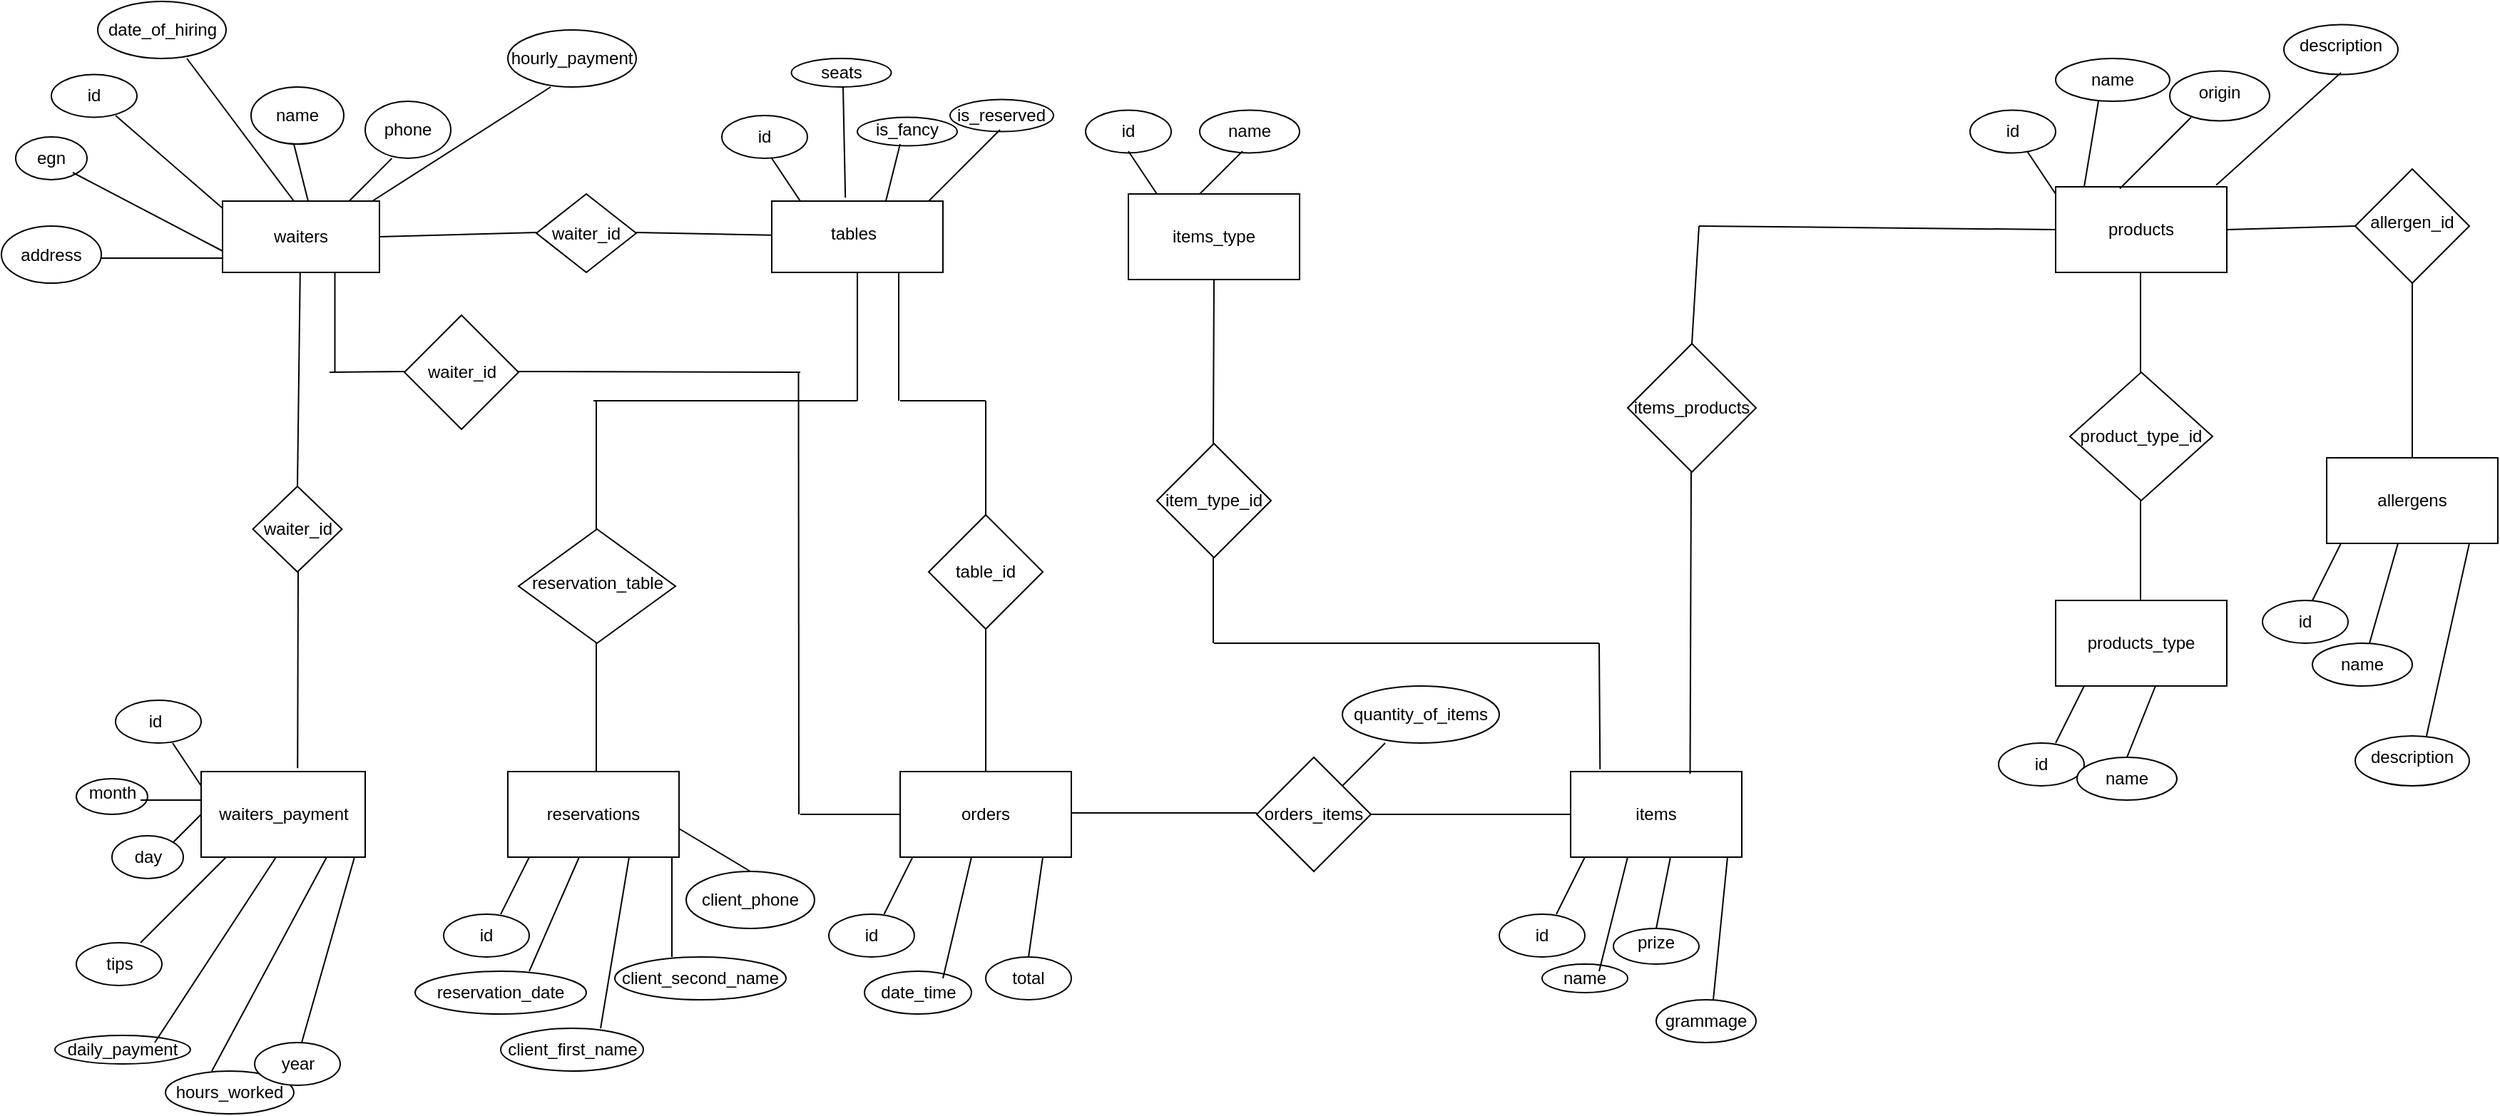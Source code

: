 <mxfile version="21.1.5" type="github">
  <diagram id="R2lEEEUBdFMjLlhIrx00" name="Page-1">
    <mxGraphModel dx="1513" dy="2747" grid="1" gridSize="10" guides="1" tooltips="1" connect="1" arrows="1" fold="1" page="1" pageScale="1" pageWidth="850" pageHeight="1100" math="0" shadow="0" extFonts="Permanent Marker^https://fonts.googleapis.com/css?family=Permanent+Marker">
      <root>
        <mxCell id="0" />
        <mxCell id="1" parent="0" />
        <mxCell id="k7o5_xV8l02Oy5Of5oVu-1" value="" style="rounded=0;whiteSpace=wrap;html=1;" vertex="1" parent="1">
          <mxGeometry x="75" y="-970" width="110" height="50" as="geometry" />
        </mxCell>
        <mxCell id="k7o5_xV8l02Oy5Of5oVu-2" value="waiters" style="text;html=1;strokeColor=none;fillColor=none;align=center;verticalAlign=middle;whiteSpace=wrap;rounded=0;" vertex="1" parent="1">
          <mxGeometry x="100" y="-960" width="60" height="30" as="geometry" />
        </mxCell>
        <mxCell id="k7o5_xV8l02Oy5Of5oVu-8" value="" style="endArrow=none;html=1;rounded=0;" edge="1" parent="1">
          <mxGeometry width="50" height="50" relative="1" as="geometry">
            <mxPoint x="75" y="-965" as="sourcePoint" />
            <mxPoint y="-1030" as="targetPoint" />
          </mxGeometry>
        </mxCell>
        <mxCell id="k7o5_xV8l02Oy5Of5oVu-9" value="" style="ellipse;whiteSpace=wrap;html=1;" vertex="1" parent="1">
          <mxGeometry x="-45" y="-1058.75" width="60" height="30" as="geometry" />
        </mxCell>
        <mxCell id="k7o5_xV8l02Oy5Of5oVu-10" value="id" style="text;html=1;strokeColor=none;fillColor=none;align=center;verticalAlign=middle;whiteSpace=wrap;rounded=0;" vertex="1" parent="1">
          <mxGeometry x="-45" y="-1058.75" width="60" height="30" as="geometry" />
        </mxCell>
        <mxCell id="k7o5_xV8l02Oy5Of5oVu-11" value="" style="ellipse;whiteSpace=wrap;html=1;" vertex="1" parent="1">
          <mxGeometry x="95" y="-1050" width="65" height="40" as="geometry" />
        </mxCell>
        <mxCell id="k7o5_xV8l02Oy5Of5oVu-12" value="" style="ellipse;whiteSpace=wrap;html=1;" vertex="1" parent="1">
          <mxGeometry x="275" y="-1090" width="90" height="40" as="geometry" />
        </mxCell>
        <mxCell id="k7o5_xV8l02Oy5Of5oVu-13" value="" style="ellipse;whiteSpace=wrap;html=1;" vertex="1" parent="1">
          <mxGeometry x="-70" y="-1015" width="50" height="30" as="geometry" />
        </mxCell>
        <mxCell id="k7o5_xV8l02Oy5Of5oVu-14" value="" style="ellipse;whiteSpace=wrap;html=1;" vertex="1" parent="1">
          <mxGeometry x="-80" y="-952.5" width="70" height="40" as="geometry" />
        </mxCell>
        <mxCell id="k7o5_xV8l02Oy5Of5oVu-15" value="" style="ellipse;whiteSpace=wrap;html=1;" vertex="1" parent="1">
          <mxGeometry x="-12.5" y="-1110" width="90" height="40" as="geometry" />
        </mxCell>
        <mxCell id="k7o5_xV8l02Oy5Of5oVu-16" value="" style="ellipse;whiteSpace=wrap;html=1;" vertex="1" parent="1">
          <mxGeometry x="175" y="-1040" width="60" height="40" as="geometry" />
        </mxCell>
        <mxCell id="k7o5_xV8l02Oy5Of5oVu-17" value="name" style="text;html=1;strokeColor=none;fillColor=none;align=center;verticalAlign=middle;whiteSpace=wrap;rounded=0;" vertex="1" parent="1">
          <mxGeometry x="101.25" y="-1045" width="52.5" height="30" as="geometry" />
        </mxCell>
        <mxCell id="k7o5_xV8l02Oy5Of5oVu-18" value="egn" style="text;html=1;strokeColor=none;fillColor=none;align=center;verticalAlign=middle;whiteSpace=wrap;rounded=0;" vertex="1" parent="1">
          <mxGeometry x="-75" y="-1012.5" width="60" height="25" as="geometry" />
        </mxCell>
        <mxCell id="k7o5_xV8l02Oy5Of5oVu-19" value="phone" style="text;html=1;strokeColor=none;fillColor=none;align=center;verticalAlign=middle;whiteSpace=wrap;rounded=0;" vertex="1" parent="1">
          <mxGeometry x="180" y="-1035" width="50" height="30" as="geometry" />
        </mxCell>
        <mxCell id="k7o5_xV8l02Oy5Of5oVu-20" value="address" style="text;html=1;strokeColor=none;fillColor=none;align=center;verticalAlign=middle;whiteSpace=wrap;rounded=0;" vertex="1" parent="1">
          <mxGeometry x="-75" y="-947.5" width="60" height="30" as="geometry" />
        </mxCell>
        <mxCell id="k7o5_xV8l02Oy5Of5oVu-21" value="date_of_hiring" style="text;html=1;strokeColor=none;fillColor=none;align=center;verticalAlign=middle;whiteSpace=wrap;rounded=0;" vertex="1" parent="1">
          <mxGeometry x="2.5" y="-1105" width="60" height="30" as="geometry" />
        </mxCell>
        <mxCell id="k7o5_xV8l02Oy5Of5oVu-22" value="hourly_payment" style="text;html=1;strokeColor=none;fillColor=none;align=center;verticalAlign=middle;whiteSpace=wrap;rounded=0;" vertex="1" parent="1">
          <mxGeometry x="290" y="-1085" width="60" height="30" as="geometry" />
        </mxCell>
        <mxCell id="k7o5_xV8l02Oy5Of5oVu-23" value="" style="endArrow=none;html=1;rounded=0;" edge="1" parent="1">
          <mxGeometry width="50" height="50" relative="1" as="geometry">
            <mxPoint x="135" y="-970" as="sourcePoint" />
            <mxPoint x="125" y="-1010" as="targetPoint" />
          </mxGeometry>
        </mxCell>
        <mxCell id="k7o5_xV8l02Oy5Of5oVu-25" value="" style="endArrow=none;html=1;rounded=0;" edge="1" parent="1">
          <mxGeometry width="50" height="50" relative="1" as="geometry">
            <mxPoint x="163.75" y="-970" as="sourcePoint" />
            <mxPoint x="193.75" y="-1000" as="targetPoint" />
          </mxGeometry>
        </mxCell>
        <mxCell id="k7o5_xV8l02Oy5Of5oVu-26" value="" style="endArrow=none;html=1;rounded=0;" edge="1" parent="1">
          <mxGeometry width="50" height="50" relative="1" as="geometry">
            <mxPoint x="75" y="-935" as="sourcePoint" />
            <mxPoint x="-30" y="-990" as="targetPoint" />
          </mxGeometry>
        </mxCell>
        <mxCell id="k7o5_xV8l02Oy5Of5oVu-28" value="" style="endArrow=none;html=1;rounded=0;" edge="1" parent="1">
          <mxGeometry width="50" height="50" relative="1" as="geometry">
            <mxPoint x="20" y="-930" as="sourcePoint" />
            <mxPoint x="75" y="-930" as="targetPoint" />
            <Array as="points">
              <mxPoint x="-10" y="-930" />
              <mxPoint x="20" y="-930" />
            </Array>
          </mxGeometry>
        </mxCell>
        <mxCell id="k7o5_xV8l02Oy5Of5oVu-29" value="" style="endArrow=none;html=1;rounded=0;" edge="1" parent="1">
          <mxGeometry width="50" height="50" relative="1" as="geometry">
            <mxPoint x="50" y="-1070" as="sourcePoint" />
            <mxPoint x="125" y="-970" as="targetPoint" />
            <Array as="points" />
          </mxGeometry>
        </mxCell>
        <mxCell id="k7o5_xV8l02Oy5Of5oVu-30" value="" style="endArrow=none;html=1;rounded=0;" edge="1" parent="1">
          <mxGeometry width="50" height="50" relative="1" as="geometry">
            <mxPoint x="180" y="-970" as="sourcePoint" />
            <mxPoint x="305" y="-1050" as="targetPoint" />
          </mxGeometry>
        </mxCell>
        <mxCell id="k7o5_xV8l02Oy5Of5oVu-32" value="" style="rounded=0;whiteSpace=wrap;html=1;" vertex="1" parent="1">
          <mxGeometry x="60" y="-570" width="115" height="60" as="geometry" />
        </mxCell>
        <mxCell id="k7o5_xV8l02Oy5Of5oVu-33" value="waiters_payment" style="text;html=1;strokeColor=none;fillColor=none;align=center;verticalAlign=middle;whiteSpace=wrap;rounded=0;" vertex="1" parent="1">
          <mxGeometry x="88" y="-555" width="60" height="30" as="geometry" />
        </mxCell>
        <mxCell id="k7o5_xV8l02Oy5Of5oVu-34" value="" style="rhombus;whiteSpace=wrap;html=1;" vertex="1" parent="1">
          <mxGeometry x="96.25" y="-770" width="62.5" height="60" as="geometry" />
        </mxCell>
        <mxCell id="k7o5_xV8l02Oy5Of5oVu-35" value="waiter_id" style="text;html=1;strokeColor=none;fillColor=none;align=center;verticalAlign=middle;whiteSpace=wrap;rounded=0;" vertex="1" parent="1">
          <mxGeometry x="97.5" y="-755" width="60" height="30" as="geometry" />
        </mxCell>
        <mxCell id="k7o5_xV8l02Oy5Of5oVu-37" value="" style="endArrow=none;html=1;rounded=0;exitX=0.5;exitY=0;exitDx=0;exitDy=0;" edge="1" parent="1" source="k7o5_xV8l02Oy5Of5oVu-34">
          <mxGeometry width="50" height="50" relative="1" as="geometry">
            <mxPoint x="129.41" y="-860" as="sourcePoint" />
            <mxPoint x="129.41" y="-920" as="targetPoint" />
          </mxGeometry>
        </mxCell>
        <mxCell id="k7o5_xV8l02Oy5Of5oVu-38" value="" style="endArrow=none;html=1;rounded=0;exitX=0.588;exitY=-0.04;exitDx=0;exitDy=0;exitPerimeter=0;" edge="1" parent="1" source="k7o5_xV8l02Oy5Of5oVu-32">
          <mxGeometry width="50" height="50" relative="1" as="geometry">
            <mxPoint x="130" y="-740" as="sourcePoint" />
            <mxPoint x="128" y="-710" as="targetPoint" />
          </mxGeometry>
        </mxCell>
        <mxCell id="k7o5_xV8l02Oy5Of5oVu-41" value="" style="ellipse;whiteSpace=wrap;html=1;" vertex="1" parent="1">
          <mxGeometry x="35" y="-360" width="90" height="30" as="geometry" />
        </mxCell>
        <mxCell id="k7o5_xV8l02Oy5Of5oVu-42" value="" style="ellipse;whiteSpace=wrap;html=1;" vertex="1" parent="1">
          <mxGeometry x="-42.5" y="-385" width="95" height="20" as="geometry" />
        </mxCell>
        <mxCell id="k7o5_xV8l02Oy5Of5oVu-43" value="" style="ellipse;whiteSpace=wrap;html=1;" vertex="1" parent="1">
          <mxGeometry x="-2.5" y="-525" width="50" height="30" as="geometry" />
        </mxCell>
        <mxCell id="k7o5_xV8l02Oy5Of5oVu-44" value="" style="ellipse;whiteSpace=wrap;html=1;" vertex="1" parent="1">
          <mxGeometry x="97.5" y="-380" width="60" height="30" as="geometry" />
        </mxCell>
        <mxCell id="k7o5_xV8l02Oy5Of5oVu-45" value="" style="ellipse;whiteSpace=wrap;html=1;" vertex="1" parent="1">
          <mxGeometry x="-27.5" y="-565" width="50" height="25" as="geometry" />
        </mxCell>
        <mxCell id="k7o5_xV8l02Oy5Of5oVu-46" value="" style="ellipse;whiteSpace=wrap;html=1;" vertex="1" parent="1">
          <mxGeometry x="-27.5" y="-450" width="60" height="30" as="geometry" />
        </mxCell>
        <mxCell id="k7o5_xV8l02Oy5Of5oVu-49" value="" style="ellipse;whiteSpace=wrap;html=1;" vertex="1" parent="1">
          <mxGeometry y="-620" width="60" height="30" as="geometry" />
        </mxCell>
        <mxCell id="k7o5_xV8l02Oy5Of5oVu-50" value="id" style="text;html=1;strokeColor=none;fillColor=none;align=center;verticalAlign=middle;whiteSpace=wrap;rounded=0;" vertex="1" parent="1">
          <mxGeometry x="-2.5" y="-620" width="60" height="30" as="geometry" />
        </mxCell>
        <mxCell id="k7o5_xV8l02Oy5Of5oVu-51" value="" style="endArrow=none;html=1;rounded=0;" edge="1" parent="1">
          <mxGeometry width="50" height="50" relative="1" as="geometry">
            <mxPoint x="60" y="-560" as="sourcePoint" />
            <mxPoint x="40" y="-590" as="targetPoint" />
          </mxGeometry>
        </mxCell>
        <mxCell id="k7o5_xV8l02Oy5Of5oVu-53" value="month&lt;br&gt;" style="text;html=1;strokeColor=none;fillColor=none;align=center;verticalAlign=middle;whiteSpace=wrap;rounded=0;" vertex="1" parent="1">
          <mxGeometry x="-32.5" y="-570" width="60" height="30" as="geometry" />
        </mxCell>
        <mxCell id="k7o5_xV8l02Oy5Of5oVu-54" value="year" style="text;html=1;strokeColor=none;fillColor=none;align=center;verticalAlign=middle;whiteSpace=wrap;rounded=0;" vertex="1" parent="1">
          <mxGeometry x="97.5" y="-380" width="60" height="30" as="geometry" />
        </mxCell>
        <mxCell id="k7o5_xV8l02Oy5Of5oVu-55" value="day&lt;br&gt;" style="text;html=1;strokeColor=none;fillColor=none;align=center;verticalAlign=middle;whiteSpace=wrap;rounded=0;" vertex="1" parent="1">
          <mxGeometry x="-7.5" y="-525" width="60" height="30" as="geometry" />
        </mxCell>
        <mxCell id="k7o5_xV8l02Oy5Of5oVu-56" value="tips" style="text;html=1;strokeColor=none;fillColor=none;align=center;verticalAlign=middle;whiteSpace=wrap;rounded=0;" vertex="1" parent="1">
          <mxGeometry x="-27.5" y="-450" width="60" height="30" as="geometry" />
        </mxCell>
        <mxCell id="k7o5_xV8l02Oy5Of5oVu-57" value="hours_worked" style="text;html=1;strokeColor=none;fillColor=none;align=center;verticalAlign=middle;whiteSpace=wrap;rounded=0;" vertex="1" parent="1">
          <mxGeometry x="50" y="-360" width="60" height="30" as="geometry" />
        </mxCell>
        <mxCell id="k7o5_xV8l02Oy5Of5oVu-58" value="daily_payment" style="text;html=1;strokeColor=none;fillColor=none;align=center;verticalAlign=middle;whiteSpace=wrap;rounded=0;" vertex="1" parent="1">
          <mxGeometry x="-25" y="-390" width="60" height="30" as="geometry" />
        </mxCell>
        <mxCell id="k7o5_xV8l02Oy5Of5oVu-59" value="" style="endArrow=none;html=1;rounded=0;" edge="1" parent="1">
          <mxGeometry width="50" height="50" relative="1" as="geometry">
            <mxPoint x="40" y="-520" as="sourcePoint" />
            <mxPoint x="60" y="-540" as="targetPoint" />
          </mxGeometry>
        </mxCell>
        <mxCell id="k7o5_xV8l02Oy5Of5oVu-60" value="" style="endArrow=none;html=1;rounded=0;" edge="1" parent="1">
          <mxGeometry width="50" height="50" relative="1" as="geometry">
            <mxPoint x="17.5" y="-450" as="sourcePoint" />
            <mxPoint x="77.5" y="-510" as="targetPoint" />
          </mxGeometry>
        </mxCell>
        <mxCell id="k7o5_xV8l02Oy5Of5oVu-61" value="" style="endArrow=none;html=1;rounded=0;" edge="1" parent="1">
          <mxGeometry width="50" height="50" relative="1" as="geometry">
            <mxPoint x="27.5" y="-380" as="sourcePoint" />
            <mxPoint x="112.5" y="-510" as="targetPoint" />
          </mxGeometry>
        </mxCell>
        <mxCell id="k7o5_xV8l02Oy5Of5oVu-62" value="" style="endArrow=none;html=1;rounded=0;" edge="1" parent="1">
          <mxGeometry width="50" height="50" relative="1" as="geometry">
            <mxPoint x="130.5" y="-380" as="sourcePoint" />
            <mxPoint x="167.5" y="-510" as="targetPoint" />
          </mxGeometry>
        </mxCell>
        <mxCell id="k7o5_xV8l02Oy5Of5oVu-63" value="" style="endArrow=none;html=1;rounded=0;" edge="1" parent="1">
          <mxGeometry width="50" height="50" relative="1" as="geometry">
            <mxPoint x="67.5" y="-360" as="sourcePoint" />
            <mxPoint x="148" y="-510" as="targetPoint" />
          </mxGeometry>
        </mxCell>
        <mxCell id="k7o5_xV8l02Oy5Of5oVu-64" value="" style="endArrow=none;html=1;rounded=0;" edge="1" parent="1">
          <mxGeometry width="50" height="50" relative="1" as="geometry">
            <mxPoint x="17.5" y="-550" as="sourcePoint" />
            <mxPoint x="60" y="-550" as="targetPoint" />
          </mxGeometry>
        </mxCell>
        <mxCell id="k7o5_xV8l02Oy5Of5oVu-66" value="" style="rounded=0;whiteSpace=wrap;html=1;" vertex="1" parent="1">
          <mxGeometry x="460" y="-970" width="120" height="50" as="geometry" />
        </mxCell>
        <mxCell id="k7o5_xV8l02Oy5Of5oVu-67" value="tables" style="text;html=1;strokeColor=none;fillColor=none;align=center;verticalAlign=middle;whiteSpace=wrap;rounded=0;" vertex="1" parent="1">
          <mxGeometry x="485" y="-960" width="65" height="25" as="geometry" />
        </mxCell>
        <mxCell id="k7o5_xV8l02Oy5Of5oVu-68" value="" style="ellipse;whiteSpace=wrap;html=1;" vertex="1" parent="1">
          <mxGeometry x="425" y="-1030" width="60" height="30" as="geometry" />
        </mxCell>
        <mxCell id="k7o5_xV8l02Oy5Of5oVu-69" value="id" style="text;html=1;strokeColor=none;fillColor=none;align=center;verticalAlign=middle;whiteSpace=wrap;rounded=0;" vertex="1" parent="1">
          <mxGeometry x="425" y="-1030" width="60" height="30" as="geometry" />
        </mxCell>
        <mxCell id="k7o5_xV8l02Oy5Of5oVu-70" value="" style="endArrow=none;html=1;rounded=0;" edge="1" parent="1">
          <mxGeometry width="50" height="50" relative="1" as="geometry">
            <mxPoint x="480" y="-970" as="sourcePoint" />
            <mxPoint x="460" y="-1000" as="targetPoint" />
          </mxGeometry>
        </mxCell>
        <mxCell id="k7o5_xV8l02Oy5Of5oVu-71" value="" style="ellipse;whiteSpace=wrap;html=1;" vertex="1" parent="1">
          <mxGeometry x="473.75" y="-1070" width="70" height="20" as="geometry" />
        </mxCell>
        <mxCell id="k7o5_xV8l02Oy5Of5oVu-72" value="" style="ellipse;whiteSpace=wrap;html=1;" vertex="1" parent="1">
          <mxGeometry x="520" y="-1028.75" width="70" height="20" as="geometry" />
        </mxCell>
        <mxCell id="k7o5_xV8l02Oy5Of5oVu-74" value="" style="ellipse;whiteSpace=wrap;html=1;direction=south;" vertex="1" parent="1">
          <mxGeometry x="585" y="-1041.25" width="72.5" height="22.5" as="geometry" />
        </mxCell>
        <mxCell id="k7o5_xV8l02Oy5Of5oVu-75" value="seats" style="text;html=1;strokeColor=none;fillColor=none;align=center;verticalAlign=middle;whiteSpace=wrap;rounded=0;" vertex="1" parent="1">
          <mxGeometry x="478.75" y="-1075" width="60" height="30" as="geometry" />
        </mxCell>
        <mxCell id="k7o5_xV8l02Oy5Of5oVu-78" value="is_reserved" style="text;html=1;strokeColor=none;fillColor=none;align=center;verticalAlign=middle;whiteSpace=wrap;rounded=0;" vertex="1" parent="1">
          <mxGeometry x="591.25" y="-1045" width="60" height="30" as="geometry" />
        </mxCell>
        <mxCell id="k7o5_xV8l02Oy5Of5oVu-80" value="is_fancy&lt;br&gt;" style="text;html=1;strokeColor=none;fillColor=none;align=center;verticalAlign=middle;whiteSpace=wrap;rounded=0;" vertex="1" parent="1">
          <mxGeometry x="525" y="-1035" width="60" height="30" as="geometry" />
        </mxCell>
        <mxCell id="k7o5_xV8l02Oy5Of5oVu-82" value="" style="endArrow=none;html=1;rounded=0;" edge="1" parent="1">
          <mxGeometry width="50" height="50" relative="1" as="geometry">
            <mxPoint x="540" y="-970" as="sourcePoint" />
            <mxPoint x="550" y="-1010" as="targetPoint" />
            <Array as="points">
              <mxPoint x="540" y="-970" />
            </Array>
          </mxGeometry>
        </mxCell>
        <mxCell id="k7o5_xV8l02Oy5Of5oVu-83" value="" style="endArrow=none;html=1;rounded=0;exitX=0.43;exitY=-0.048;exitDx=0;exitDy=0;exitPerimeter=0;" edge="1" parent="1" source="k7o5_xV8l02Oy5Of5oVu-66">
          <mxGeometry width="50" height="50" relative="1" as="geometry">
            <mxPoint x="530" y="-985" as="sourcePoint" />
            <mxPoint x="510" y="-1050" as="targetPoint" />
          </mxGeometry>
        </mxCell>
        <mxCell id="k7o5_xV8l02Oy5Of5oVu-85" value="" style="endArrow=none;html=1;rounded=0;" edge="1" parent="1">
          <mxGeometry width="50" height="50" relative="1" as="geometry">
            <mxPoint x="570" y="-970" as="sourcePoint" />
            <mxPoint x="600" y="-1000" as="targetPoint" />
            <Array as="points">
              <mxPoint x="600" y="-1000" />
              <mxPoint x="620" y="-1020" />
            </Array>
          </mxGeometry>
        </mxCell>
        <mxCell id="k7o5_xV8l02Oy5Of5oVu-88" value="" style="rhombus;whiteSpace=wrap;html=1;" vertex="1" parent="1">
          <mxGeometry x="295" y="-975" width="70" height="55" as="geometry" />
        </mxCell>
        <mxCell id="k7o5_xV8l02Oy5Of5oVu-89" value="waiter_id&lt;br&gt;" style="text;html=1;strokeColor=none;fillColor=none;align=center;verticalAlign=middle;whiteSpace=wrap;rounded=0;" vertex="1" parent="1">
          <mxGeometry x="300" y="-962.5" width="60" height="30" as="geometry" />
        </mxCell>
        <mxCell id="k7o5_xV8l02Oy5Of5oVu-92" value="" style="endArrow=none;html=1;rounded=0;exitX=1;exitY=0.5;exitDx=0;exitDy=0;" edge="1" parent="1" source="k7o5_xV8l02Oy5Of5oVu-1">
          <mxGeometry width="50" height="50" relative="1" as="geometry">
            <mxPoint x="225" y="-948" as="sourcePoint" />
            <mxPoint x="295" y="-948" as="targetPoint" />
          </mxGeometry>
        </mxCell>
        <mxCell id="k7o5_xV8l02Oy5Of5oVu-93" value="" style="endArrow=none;html=1;rounded=0;" edge="1" parent="1" target="k7o5_xV8l02Oy5Of5oVu-66">
          <mxGeometry width="50" height="50" relative="1" as="geometry">
            <mxPoint x="365" y="-948" as="sourcePoint" />
            <mxPoint x="435" y="-948" as="targetPoint" />
          </mxGeometry>
        </mxCell>
        <mxCell id="k7o5_xV8l02Oy5Of5oVu-94" value="" style="rounded=0;whiteSpace=wrap;html=1;" vertex="1" parent="1">
          <mxGeometry x="275" y="-570" width="120" height="60" as="geometry" />
        </mxCell>
        <mxCell id="k7o5_xV8l02Oy5Of5oVu-95" value="reservations&lt;br&gt;" style="text;html=1;strokeColor=none;fillColor=none;align=center;verticalAlign=middle;whiteSpace=wrap;rounded=0;" vertex="1" parent="1">
          <mxGeometry x="305" y="-555" width="60" height="30" as="geometry" />
        </mxCell>
        <mxCell id="k7o5_xV8l02Oy5Of5oVu-96" value="" style="ellipse;whiteSpace=wrap;html=1;" vertex="1" parent="1">
          <mxGeometry x="230" y="-470" width="60" height="30" as="geometry" />
        </mxCell>
        <mxCell id="k7o5_xV8l02Oy5Of5oVu-97" value="id" style="text;html=1;strokeColor=none;fillColor=none;align=center;verticalAlign=middle;whiteSpace=wrap;rounded=0;" vertex="1" parent="1">
          <mxGeometry x="230" y="-470" width="60" height="30" as="geometry" />
        </mxCell>
        <mxCell id="k7o5_xV8l02Oy5Of5oVu-98" value="" style="endArrow=none;html=1;rounded=0;" edge="1" parent="1">
          <mxGeometry width="50" height="50" relative="1" as="geometry">
            <mxPoint x="270" y="-470" as="sourcePoint" />
            <mxPoint x="290" y="-510" as="targetPoint" />
          </mxGeometry>
        </mxCell>
        <mxCell id="k7o5_xV8l02Oy5Of5oVu-99" value="" style="ellipse;whiteSpace=wrap;html=1;" vertex="1" parent="1">
          <mxGeometry x="400" y="-500" width="90" height="40" as="geometry" />
        </mxCell>
        <mxCell id="k7o5_xV8l02Oy5Of5oVu-100" value="" style="ellipse;whiteSpace=wrap;html=1;" vertex="1" parent="1">
          <mxGeometry x="270" y="-390" width="100" height="30" as="geometry" />
        </mxCell>
        <mxCell id="k7o5_xV8l02Oy5Of5oVu-101" value="" style="ellipse;whiteSpace=wrap;html=1;" vertex="1" parent="1">
          <mxGeometry x="350" y="-440" width="120" height="30" as="geometry" />
        </mxCell>
        <mxCell id="k7o5_xV8l02Oy5Of5oVu-102" value="" style="ellipse;whiteSpace=wrap;html=1;" vertex="1" parent="1">
          <mxGeometry x="210" y="-430" width="120" height="30" as="geometry" />
        </mxCell>
        <mxCell id="k7o5_xV8l02Oy5Of5oVu-104" value="client_phone" style="text;html=1;strokeColor=none;fillColor=none;align=center;verticalAlign=middle;whiteSpace=wrap;rounded=0;" vertex="1" parent="1">
          <mxGeometry x="415" y="-495" width="60" height="30" as="geometry" />
        </mxCell>
        <mxCell id="k7o5_xV8l02Oy5Of5oVu-105" value="client_second_name" style="text;html=1;strokeColor=none;fillColor=none;align=center;verticalAlign=middle;whiteSpace=wrap;rounded=0;" vertex="1" parent="1">
          <mxGeometry x="380" y="-440" width="60" height="30" as="geometry" />
        </mxCell>
        <mxCell id="k7o5_xV8l02Oy5Of5oVu-106" value="client_first_name" style="text;html=1;strokeColor=none;fillColor=none;align=center;verticalAlign=middle;whiteSpace=wrap;rounded=0;" vertex="1" parent="1">
          <mxGeometry x="282.5" y="-390" width="75" height="30" as="geometry" />
        </mxCell>
        <mxCell id="k7o5_xV8l02Oy5Of5oVu-107" value="reservation_date" style="text;html=1;strokeColor=none;fillColor=none;align=center;verticalAlign=middle;whiteSpace=wrap;rounded=0;" vertex="1" parent="1">
          <mxGeometry x="240" y="-430" width="60" height="30" as="geometry" />
        </mxCell>
        <mxCell id="k7o5_xV8l02Oy5Of5oVu-110" value="" style="endArrow=none;html=1;rounded=0;" edge="1" parent="1">
          <mxGeometry width="50" height="50" relative="1" as="geometry">
            <mxPoint x="290" y="-430" as="sourcePoint" />
            <mxPoint x="325" y="-510" as="targetPoint" />
          </mxGeometry>
        </mxCell>
        <mxCell id="k7o5_xV8l02Oy5Of5oVu-112" value="" style="endArrow=none;html=1;rounded=0;" edge="1" parent="1">
          <mxGeometry width="50" height="50" relative="1" as="geometry">
            <mxPoint x="340" y="-390" as="sourcePoint" />
            <mxPoint x="360" y="-510" as="targetPoint" />
          </mxGeometry>
        </mxCell>
        <mxCell id="k7o5_xV8l02Oy5Of5oVu-113" value="" style="endArrow=none;html=1;rounded=0;" edge="1" parent="1">
          <mxGeometry width="50" height="50" relative="1" as="geometry">
            <mxPoint x="390" y="-440" as="sourcePoint" />
            <mxPoint x="390" y="-510" as="targetPoint" />
          </mxGeometry>
        </mxCell>
        <mxCell id="k7o5_xV8l02Oy5Of5oVu-114" value="" style="endArrow=none;html=1;rounded=0;" edge="1" parent="1">
          <mxGeometry width="50" height="50" relative="1" as="geometry">
            <mxPoint x="445" y="-500" as="sourcePoint" />
            <mxPoint x="395" y="-530" as="targetPoint" />
            <Array as="points">
              <mxPoint x="445" y="-500" />
            </Array>
          </mxGeometry>
        </mxCell>
        <mxCell id="k7o5_xV8l02Oy5Of5oVu-115" value="" style="rhombus;whiteSpace=wrap;html=1;" vertex="1" parent="1">
          <mxGeometry x="282.5" y="-740" width="110" height="80" as="geometry" />
        </mxCell>
        <mxCell id="k7o5_xV8l02Oy5Of5oVu-116" value="reservation_table&lt;br&gt;" style="text;html=1;strokeColor=none;fillColor=none;align=center;verticalAlign=middle;whiteSpace=wrap;rounded=0;" vertex="1" parent="1">
          <mxGeometry x="307.5" y="-720" width="60" height="35" as="geometry" />
        </mxCell>
        <mxCell id="k7o5_xV8l02Oy5Of5oVu-117" value="" style="endArrow=none;html=1;rounded=0;" edge="1" parent="1">
          <mxGeometry width="50" height="50" relative="1" as="geometry">
            <mxPoint x="337" y="-570" as="sourcePoint" />
            <mxPoint x="337" y="-660" as="targetPoint" />
          </mxGeometry>
        </mxCell>
        <mxCell id="k7o5_xV8l02Oy5Of5oVu-118" value="" style="endArrow=none;html=1;rounded=0;" edge="1" parent="1">
          <mxGeometry width="50" height="50" relative="1" as="geometry">
            <mxPoint x="337" y="-740" as="sourcePoint" />
            <mxPoint x="337" y="-830" as="targetPoint" />
          </mxGeometry>
        </mxCell>
        <mxCell id="k7o5_xV8l02Oy5Of5oVu-119" value="" style="endArrow=none;html=1;rounded=0;" edge="1" parent="1">
          <mxGeometry width="50" height="50" relative="1" as="geometry">
            <mxPoint x="335" y="-830" as="sourcePoint" />
            <mxPoint x="520" y="-830" as="targetPoint" />
          </mxGeometry>
        </mxCell>
        <mxCell id="k7o5_xV8l02Oy5Of5oVu-120" value="" style="endArrow=none;html=1;rounded=0;" edge="1" parent="1">
          <mxGeometry width="50" height="50" relative="1" as="geometry">
            <mxPoint x="520" y="-830" as="sourcePoint" />
            <mxPoint x="520" y="-920" as="targetPoint" />
            <Array as="points">
              <mxPoint x="520" y="-900" />
            </Array>
          </mxGeometry>
        </mxCell>
        <mxCell id="k7o5_xV8l02Oy5Of5oVu-121" value="" style="rounded=0;whiteSpace=wrap;html=1;" vertex="1" parent="1">
          <mxGeometry x="550" y="-570" width="120" height="60" as="geometry" />
        </mxCell>
        <mxCell id="k7o5_xV8l02Oy5Of5oVu-122" value="orders" style="text;html=1;strokeColor=none;fillColor=none;align=center;verticalAlign=middle;whiteSpace=wrap;rounded=0;" vertex="1" parent="1">
          <mxGeometry x="580" y="-555" width="60" height="30" as="geometry" />
        </mxCell>
        <mxCell id="k7o5_xV8l02Oy5Of5oVu-123" value="" style="ellipse;whiteSpace=wrap;html=1;" vertex="1" parent="1">
          <mxGeometry x="500" y="-470" width="60" height="30" as="geometry" />
        </mxCell>
        <mxCell id="k7o5_xV8l02Oy5Of5oVu-124" value="id" style="text;html=1;strokeColor=none;fillColor=none;align=center;verticalAlign=middle;whiteSpace=wrap;rounded=0;" vertex="1" parent="1">
          <mxGeometry x="500" y="-470" width="60" height="30" as="geometry" />
        </mxCell>
        <mxCell id="k7o5_xV8l02Oy5Of5oVu-125" value="" style="endArrow=none;html=1;rounded=0;" edge="1" parent="1">
          <mxGeometry width="50" height="50" relative="1" as="geometry">
            <mxPoint x="538.75" y="-470" as="sourcePoint" />
            <mxPoint x="558.75" y="-510" as="targetPoint" />
          </mxGeometry>
        </mxCell>
        <mxCell id="k7o5_xV8l02Oy5Of5oVu-126" value="" style="ellipse;whiteSpace=wrap;html=1;" vertex="1" parent="1">
          <mxGeometry x="525" y="-430" width="75" height="30" as="geometry" />
        </mxCell>
        <mxCell id="k7o5_xV8l02Oy5Of5oVu-127" value="" style="ellipse;whiteSpace=wrap;html=1;" vertex="1" parent="1">
          <mxGeometry x="610" y="-440" width="60" height="30" as="geometry" />
        </mxCell>
        <mxCell id="k7o5_xV8l02Oy5Of5oVu-128" value="date_time&lt;br&gt;" style="text;html=1;strokeColor=none;fillColor=none;align=center;verticalAlign=middle;whiteSpace=wrap;rounded=0;" vertex="1" parent="1">
          <mxGeometry x="532.5" y="-430" width="60" height="30" as="geometry" />
        </mxCell>
        <mxCell id="k7o5_xV8l02Oy5Of5oVu-129" value="total&lt;br&gt;" style="text;html=1;strokeColor=none;fillColor=none;align=center;verticalAlign=middle;whiteSpace=wrap;rounded=0;" vertex="1" parent="1">
          <mxGeometry x="610" y="-440" width="60" height="30" as="geometry" />
        </mxCell>
        <mxCell id="k7o5_xV8l02Oy5Of5oVu-132" value="" style="endArrow=none;html=1;rounded=0;" edge="1" parent="1">
          <mxGeometry width="50" height="50" relative="1" as="geometry">
            <mxPoint x="580" y="-425" as="sourcePoint" />
            <mxPoint x="600" y="-510" as="targetPoint" />
          </mxGeometry>
        </mxCell>
        <mxCell id="k7o5_xV8l02Oy5Of5oVu-133" value="" style="endArrow=none;html=1;rounded=0;" edge="1" parent="1">
          <mxGeometry width="50" height="50" relative="1" as="geometry">
            <mxPoint x="640" y="-440" as="sourcePoint" />
            <mxPoint x="650" y="-510" as="targetPoint" />
          </mxGeometry>
        </mxCell>
        <mxCell id="k7o5_xV8l02Oy5Of5oVu-134" value="" style="rhombus;whiteSpace=wrap;html=1;" vertex="1" parent="1">
          <mxGeometry x="570" y="-750" width="80" height="80" as="geometry" />
        </mxCell>
        <mxCell id="k7o5_xV8l02Oy5Of5oVu-135" value="" style="rhombus;whiteSpace=wrap;html=1;" vertex="1" parent="1">
          <mxGeometry x="202.5" y="-890" width="80" height="80" as="geometry" />
        </mxCell>
        <mxCell id="k7o5_xV8l02Oy5Of5oVu-136" value="table_id" style="text;html=1;strokeColor=none;fillColor=none;align=center;verticalAlign=middle;whiteSpace=wrap;rounded=0;" vertex="1" parent="1">
          <mxGeometry x="580" y="-725" width="60" height="30" as="geometry" />
        </mxCell>
        <mxCell id="k7o5_xV8l02Oy5Of5oVu-137" value="waiter_id" style="text;html=1;strokeColor=none;fillColor=none;align=center;verticalAlign=middle;whiteSpace=wrap;rounded=0;" vertex="1" parent="1">
          <mxGeometry x="212.5" y="-865" width="60" height="30" as="geometry" />
        </mxCell>
        <mxCell id="k7o5_xV8l02Oy5Of5oVu-138" value="" style="endArrow=none;html=1;rounded=0;exitX=0.5;exitY=0;exitDx=0;exitDy=0;" edge="1" parent="1" source="k7o5_xV8l02Oy5Of5oVu-121">
          <mxGeometry width="50" height="50" relative="1" as="geometry">
            <mxPoint x="610" y="-600" as="sourcePoint" />
            <mxPoint x="610" y="-670" as="targetPoint" />
          </mxGeometry>
        </mxCell>
        <mxCell id="k7o5_xV8l02Oy5Of5oVu-139" value="" style="endArrow=none;html=1;rounded=0;" edge="1" parent="1">
          <mxGeometry width="50" height="50" relative="1" as="geometry">
            <mxPoint x="549" y="-830" as="sourcePoint" />
            <mxPoint x="549" y="-920" as="targetPoint" />
          </mxGeometry>
        </mxCell>
        <mxCell id="k7o5_xV8l02Oy5Of5oVu-141" value="" style="endArrow=none;html=1;rounded=0;" edge="1" parent="1">
          <mxGeometry width="50" height="50" relative="1" as="geometry">
            <mxPoint x="610" y="-750" as="sourcePoint" />
            <mxPoint x="610" y="-830" as="targetPoint" />
          </mxGeometry>
        </mxCell>
        <mxCell id="k7o5_xV8l02Oy5Of5oVu-142" value="" style="endArrow=none;html=1;rounded=0;" edge="1" parent="1">
          <mxGeometry width="50" height="50" relative="1" as="geometry">
            <mxPoint x="550" y="-830" as="sourcePoint" />
            <mxPoint x="610" y="-830" as="targetPoint" />
          </mxGeometry>
        </mxCell>
        <mxCell id="k7o5_xV8l02Oy5Of5oVu-144" value="" style="endArrow=none;html=1;rounded=0;" edge="1" parent="1">
          <mxGeometry width="50" height="50" relative="1" as="geometry">
            <mxPoint x="150" y="-850" as="sourcePoint" />
            <mxPoint x="202.5" y="-850.5" as="targetPoint" />
          </mxGeometry>
        </mxCell>
        <mxCell id="k7o5_xV8l02Oy5Of5oVu-145" value="" style="endArrow=none;html=1;rounded=0;" edge="1" parent="1">
          <mxGeometry width="50" height="50" relative="1" as="geometry">
            <mxPoint x="153.75" y="-850" as="sourcePoint" />
            <mxPoint x="153.75" y="-920" as="targetPoint" />
          </mxGeometry>
        </mxCell>
        <mxCell id="k7o5_xV8l02Oy5Of5oVu-146" value="" style="endArrow=none;html=1;rounded=0;" edge="1" parent="1">
          <mxGeometry width="50" height="50" relative="1" as="geometry">
            <mxPoint x="282.5" y="-850.5" as="sourcePoint" />
            <mxPoint x="480" y="-850" as="targetPoint" />
          </mxGeometry>
        </mxCell>
        <mxCell id="k7o5_xV8l02Oy5Of5oVu-147" value="" style="endArrow=none;html=1;rounded=0;" edge="1" parent="1">
          <mxGeometry width="50" height="50" relative="1" as="geometry">
            <mxPoint x="479" y="-540" as="sourcePoint" />
            <mxPoint x="478.75" y="-850" as="targetPoint" />
          </mxGeometry>
        </mxCell>
        <mxCell id="k7o5_xV8l02Oy5Of5oVu-148" value="" style="endArrow=none;html=1;rounded=0;" edge="1" parent="1">
          <mxGeometry width="50" height="50" relative="1" as="geometry">
            <mxPoint x="480" y="-540" as="sourcePoint" />
            <mxPoint x="550" y="-540" as="targetPoint" />
            <Array as="points">
              <mxPoint x="540" y="-540" />
            </Array>
          </mxGeometry>
        </mxCell>
        <mxCell id="k7o5_xV8l02Oy5Of5oVu-149" value="" style="rounded=0;whiteSpace=wrap;html=1;" vertex="1" parent="1">
          <mxGeometry x="1020" y="-570" width="120" height="60" as="geometry" />
        </mxCell>
        <mxCell id="k7o5_xV8l02Oy5Of5oVu-150" value="items" style="text;html=1;strokeColor=none;fillColor=none;align=center;verticalAlign=middle;whiteSpace=wrap;rounded=0;" vertex="1" parent="1">
          <mxGeometry x="1050" y="-555" width="60" height="30" as="geometry" />
        </mxCell>
        <mxCell id="k7o5_xV8l02Oy5Of5oVu-151" value="" style="ellipse;whiteSpace=wrap;html=1;" vertex="1" parent="1">
          <mxGeometry x="970" y="-470" width="60" height="30" as="geometry" />
        </mxCell>
        <mxCell id="k7o5_xV8l02Oy5Of5oVu-152" value="id" style="text;html=1;strokeColor=none;fillColor=none;align=center;verticalAlign=middle;whiteSpace=wrap;rounded=0;" vertex="1" parent="1">
          <mxGeometry x="970" y="-470" width="60" height="30" as="geometry" />
        </mxCell>
        <mxCell id="k7o5_xV8l02Oy5Of5oVu-153" value="" style="endArrow=none;html=1;rounded=0;" edge="1" parent="1">
          <mxGeometry width="50" height="50" relative="1" as="geometry">
            <mxPoint x="1010" y="-470" as="sourcePoint" />
            <mxPoint x="1030" y="-510" as="targetPoint" />
          </mxGeometry>
        </mxCell>
        <mxCell id="k7o5_xV8l02Oy5Of5oVu-154" value="" style="ellipse;whiteSpace=wrap;html=1;" vertex="1" parent="1">
          <mxGeometry x="1000" y="-435" width="60" height="20" as="geometry" />
        </mxCell>
        <mxCell id="k7o5_xV8l02Oy5Of5oVu-155" value="" style="ellipse;whiteSpace=wrap;html=1;" vertex="1" parent="1">
          <mxGeometry x="1080" y="-410" width="70" height="30" as="geometry" />
        </mxCell>
        <mxCell id="k7o5_xV8l02Oy5Of5oVu-156" value="" style="ellipse;whiteSpace=wrap;html=1;" vertex="1" parent="1">
          <mxGeometry x="1050" y="-460" width="60" height="25" as="geometry" />
        </mxCell>
        <mxCell id="k7o5_xV8l02Oy5Of5oVu-157" value="name" style="text;html=1;strokeColor=none;fillColor=none;align=center;verticalAlign=middle;whiteSpace=wrap;rounded=0;" vertex="1" parent="1">
          <mxGeometry x="1000" y="-440" width="60" height="30" as="geometry" />
        </mxCell>
        <mxCell id="k7o5_xV8l02Oy5Of5oVu-158" value="prize" style="text;html=1;strokeColor=none;fillColor=none;align=center;verticalAlign=middle;whiteSpace=wrap;rounded=0;" vertex="1" parent="1">
          <mxGeometry x="1050" y="-465" width="60" height="30" as="geometry" />
        </mxCell>
        <mxCell id="k7o5_xV8l02Oy5Of5oVu-159" value="grammage" style="text;html=1;strokeColor=none;fillColor=none;align=center;verticalAlign=middle;whiteSpace=wrap;rounded=0;" vertex="1" parent="1">
          <mxGeometry x="1080" y="-415" width="70" height="40" as="geometry" />
        </mxCell>
        <mxCell id="k7o5_xV8l02Oy5Of5oVu-161" value="" style="endArrow=none;html=1;rounded=0;" edge="1" parent="1">
          <mxGeometry width="50" height="50" relative="1" as="geometry">
            <mxPoint x="1040" y="-430" as="sourcePoint" />
            <mxPoint x="1060" y="-510" as="targetPoint" />
          </mxGeometry>
        </mxCell>
        <mxCell id="k7o5_xV8l02Oy5Of5oVu-162" value="" style="endArrow=none;html=1;rounded=0;" edge="1" parent="1">
          <mxGeometry width="50" height="50" relative="1" as="geometry">
            <mxPoint x="1080" y="-460" as="sourcePoint" />
            <mxPoint x="1090" y="-510" as="targetPoint" />
          </mxGeometry>
        </mxCell>
        <mxCell id="k7o5_xV8l02Oy5Of5oVu-163" value="" style="endArrow=none;html=1;rounded=0;" edge="1" parent="1">
          <mxGeometry width="50" height="50" relative="1" as="geometry">
            <mxPoint x="1120" y="-410" as="sourcePoint" />
            <mxPoint x="1130" y="-510" as="targetPoint" />
          </mxGeometry>
        </mxCell>
        <mxCell id="k7o5_xV8l02Oy5Of5oVu-164" value="" style="rhombus;whiteSpace=wrap;html=1;" vertex="1" parent="1">
          <mxGeometry x="800" y="-580" width="80" height="80" as="geometry" />
        </mxCell>
        <mxCell id="k7o5_xV8l02Oy5Of5oVu-165" value="orders_items" style="text;html=1;strokeColor=none;fillColor=none;align=center;verticalAlign=middle;whiteSpace=wrap;rounded=0;" vertex="1" parent="1">
          <mxGeometry x="810" y="-560" width="60" height="40" as="geometry" />
        </mxCell>
        <mxCell id="k7o5_xV8l02Oy5Of5oVu-167" value="" style="endArrow=none;html=1;rounded=0;exitX=1;exitY=0.5;exitDx=0;exitDy=0;" edge="1" parent="1" source="k7o5_xV8l02Oy5Of5oVu-164" target="k7o5_xV8l02Oy5Of5oVu-149">
          <mxGeometry width="50" height="50" relative="1" as="geometry">
            <mxPoint x="890" y="-540" as="sourcePoint" />
            <mxPoint x="980" y="-535.5" as="targetPoint" />
          </mxGeometry>
        </mxCell>
        <mxCell id="k7o5_xV8l02Oy5Of5oVu-168" value="" style="endArrow=none;html=1;rounded=0;" edge="1" parent="1">
          <mxGeometry width="50" height="50" relative="1" as="geometry">
            <mxPoint x="670" y="-541" as="sourcePoint" />
            <mxPoint x="800" y="-541" as="targetPoint" />
          </mxGeometry>
        </mxCell>
        <mxCell id="k7o5_xV8l02Oy5Of5oVu-169" value="" style="rounded=0;whiteSpace=wrap;html=1;" vertex="1" parent="1">
          <mxGeometry x="710" y="-975" width="120" height="60" as="geometry" />
        </mxCell>
        <mxCell id="k7o5_xV8l02Oy5Of5oVu-170" value="items_type" style="text;html=1;strokeColor=none;fillColor=none;align=center;verticalAlign=middle;whiteSpace=wrap;rounded=0;" vertex="1" parent="1">
          <mxGeometry x="740" y="-960" width="60" height="30" as="geometry" />
        </mxCell>
        <mxCell id="k7o5_xV8l02Oy5Of5oVu-171" value="" style="ellipse;whiteSpace=wrap;html=1;" vertex="1" parent="1">
          <mxGeometry x="680" y="-1033.75" width="60" height="30" as="geometry" />
        </mxCell>
        <mxCell id="k7o5_xV8l02Oy5Of5oVu-172" value="id" style="text;html=1;strokeColor=none;fillColor=none;align=center;verticalAlign=middle;whiteSpace=wrap;rounded=0;" vertex="1" parent="1">
          <mxGeometry x="680" y="-1033.75" width="60" height="30" as="geometry" />
        </mxCell>
        <mxCell id="k7o5_xV8l02Oy5Of5oVu-173" value="" style="endArrow=none;html=1;rounded=0;" edge="1" parent="1">
          <mxGeometry width="50" height="50" relative="1" as="geometry">
            <mxPoint x="730" y="-975" as="sourcePoint" />
            <mxPoint x="710" y="-1005" as="targetPoint" />
          </mxGeometry>
        </mxCell>
        <mxCell id="k7o5_xV8l02Oy5Of5oVu-174" value="" style="ellipse;whiteSpace=wrap;html=1;" vertex="1" parent="1">
          <mxGeometry x="760" y="-1033.75" width="70" height="30" as="geometry" />
        </mxCell>
        <mxCell id="k7o5_xV8l02Oy5Of5oVu-175" value="name" style="text;html=1;strokeColor=none;fillColor=none;align=center;verticalAlign=middle;whiteSpace=wrap;rounded=0;" vertex="1" parent="1">
          <mxGeometry x="765" y="-1033.75" width="60" height="30" as="geometry" />
        </mxCell>
        <mxCell id="k7o5_xV8l02Oy5Of5oVu-176" value="" style="endArrow=none;html=1;rounded=0;" edge="1" parent="1">
          <mxGeometry width="50" height="50" relative="1" as="geometry">
            <mxPoint x="760" y="-975" as="sourcePoint" />
            <mxPoint x="790" y="-1005" as="targetPoint" />
          </mxGeometry>
        </mxCell>
        <mxCell id="k7o5_xV8l02Oy5Of5oVu-177" value="" style="rhombus;whiteSpace=wrap;html=1;" vertex="1" parent="1">
          <mxGeometry x="730" y="-800" width="80" height="80" as="geometry" />
        </mxCell>
        <mxCell id="k7o5_xV8l02Oy5Of5oVu-178" value="item_type_id" style="text;html=1;strokeColor=none;fillColor=none;align=center;verticalAlign=middle;whiteSpace=wrap;rounded=0;" vertex="1" parent="1">
          <mxGeometry x="740" y="-775" width="60" height="30" as="geometry" />
        </mxCell>
        <mxCell id="k7o5_xV8l02Oy5Of5oVu-179" value="" style="endArrow=none;html=1;rounded=0;entryX=0.5;entryY=1;entryDx=0;entryDy=0;" edge="1" parent="1" target="k7o5_xV8l02Oy5Of5oVu-169">
          <mxGeometry width="50" height="50" relative="1" as="geometry">
            <mxPoint x="769.5" y="-800" as="sourcePoint" />
            <mxPoint x="769.5" y="-870" as="targetPoint" />
          </mxGeometry>
        </mxCell>
        <mxCell id="k7o5_xV8l02Oy5Of5oVu-180" value="" style="endArrow=none;html=1;rounded=0;" edge="1" parent="1">
          <mxGeometry width="50" height="50" relative="1" as="geometry">
            <mxPoint x="769.5" y="-660" as="sourcePoint" />
            <mxPoint x="769.5" y="-720" as="targetPoint" />
          </mxGeometry>
        </mxCell>
        <mxCell id="k7o5_xV8l02Oy5Of5oVu-181" value="" style="endArrow=none;html=1;rounded=0;" edge="1" parent="1">
          <mxGeometry width="50" height="50" relative="1" as="geometry">
            <mxPoint x="770" y="-660" as="sourcePoint" />
            <mxPoint x="1040" y="-660" as="targetPoint" />
          </mxGeometry>
        </mxCell>
        <mxCell id="k7o5_xV8l02Oy5Of5oVu-184" value="" style="ellipse;whiteSpace=wrap;html=1;" vertex="1" parent="1">
          <mxGeometry x="860" y="-630" width="110" height="40" as="geometry" />
        </mxCell>
        <mxCell id="k7o5_xV8l02Oy5Of5oVu-185" value="quantity_of_items" style="text;html=1;strokeColor=none;fillColor=none;align=center;verticalAlign=middle;whiteSpace=wrap;rounded=0;" vertex="1" parent="1">
          <mxGeometry x="885" y="-625" width="60" height="30" as="geometry" />
        </mxCell>
        <mxCell id="k7o5_xV8l02Oy5Of5oVu-186" value="" style="endArrow=none;html=1;rounded=0;" edge="1" parent="1">
          <mxGeometry width="50" height="50" relative="1" as="geometry">
            <mxPoint x="860" y="-560" as="sourcePoint" />
            <mxPoint x="890" y="-590" as="targetPoint" />
          </mxGeometry>
        </mxCell>
        <mxCell id="k7o5_xV8l02Oy5Of5oVu-187" value="" style="endArrow=none;html=1;rounded=0;exitX=0.172;exitY=-0.027;exitDx=0;exitDy=0;exitPerimeter=0;" edge="1" parent="1" source="k7o5_xV8l02Oy5Of5oVu-149">
          <mxGeometry width="50" height="50" relative="1" as="geometry">
            <mxPoint x="1040" y="-610" as="sourcePoint" />
            <mxPoint x="1040" y="-660" as="targetPoint" />
          </mxGeometry>
        </mxCell>
        <mxCell id="k7o5_xV8l02Oy5Of5oVu-188" value="" style="rounded=0;whiteSpace=wrap;html=1;" vertex="1" parent="1">
          <mxGeometry x="1360" y="-980" width="120" height="60" as="geometry" />
        </mxCell>
        <mxCell id="k7o5_xV8l02Oy5Of5oVu-189" value="products&lt;br&gt;" style="text;html=1;strokeColor=none;fillColor=none;align=center;verticalAlign=middle;whiteSpace=wrap;rounded=0;" vertex="1" parent="1">
          <mxGeometry x="1390" y="-965" width="60" height="30" as="geometry" />
        </mxCell>
        <mxCell id="k7o5_xV8l02Oy5Of5oVu-190" value="" style="rhombus;whiteSpace=wrap;html=1;" vertex="1" parent="1">
          <mxGeometry x="1060" y="-870" width="90" height="90" as="geometry" />
        </mxCell>
        <mxCell id="k7o5_xV8l02Oy5Of5oVu-191" value="items_products" style="text;html=1;strokeColor=none;fillColor=none;align=center;verticalAlign=middle;whiteSpace=wrap;rounded=0;" vertex="1" parent="1">
          <mxGeometry x="1075" y="-840" width="60" height="30" as="geometry" />
        </mxCell>
        <mxCell id="k7o5_xV8l02Oy5Of5oVu-192" value="" style="endArrow=none;html=1;rounded=0;exitX=0.698;exitY=0.027;exitDx=0;exitDy=0;exitPerimeter=0;" edge="1" parent="1" source="k7o5_xV8l02Oy5Of5oVu-149">
          <mxGeometry width="50" height="50" relative="1" as="geometry">
            <mxPoint x="1104.5" y="-710" as="sourcePoint" />
            <mxPoint x="1104.5" y="-780" as="targetPoint" />
          </mxGeometry>
        </mxCell>
        <mxCell id="k7o5_xV8l02Oy5Of5oVu-193" value="" style="endArrow=none;html=1;rounded=0;exitX=0.5;exitY=0;exitDx=0;exitDy=0;" edge="1" parent="1" source="k7o5_xV8l02Oy5Of5oVu-190">
          <mxGeometry width="50" height="50" relative="1" as="geometry">
            <mxPoint x="1110" y="-882.5" as="sourcePoint" />
            <mxPoint x="1110" y="-952.5" as="targetPoint" />
          </mxGeometry>
        </mxCell>
        <mxCell id="k7o5_xV8l02Oy5Of5oVu-194" value="" style="endArrow=none;html=1;rounded=0;entryX=0;entryY=0.5;entryDx=0;entryDy=0;" edge="1" parent="1" target="k7o5_xV8l02Oy5Of5oVu-188">
          <mxGeometry width="50" height="50" relative="1" as="geometry">
            <mxPoint x="1110" y="-952.5" as="sourcePoint" />
            <mxPoint x="1170" y="-952.5" as="targetPoint" />
          </mxGeometry>
        </mxCell>
        <mxCell id="k7o5_xV8l02Oy5Of5oVu-195" value="" style="ellipse;whiteSpace=wrap;html=1;" vertex="1" parent="1">
          <mxGeometry x="1300" y="-1033.75" width="60" height="30" as="geometry" />
        </mxCell>
        <mxCell id="k7o5_xV8l02Oy5Of5oVu-196" value="id" style="text;html=1;strokeColor=none;fillColor=none;align=center;verticalAlign=middle;whiteSpace=wrap;rounded=0;" vertex="1" parent="1">
          <mxGeometry x="1300" y="-1033.75" width="60" height="30" as="geometry" />
        </mxCell>
        <mxCell id="k7o5_xV8l02Oy5Of5oVu-197" value="" style="endArrow=none;html=1;rounded=0;" edge="1" parent="1">
          <mxGeometry width="50" height="50" relative="1" as="geometry">
            <mxPoint x="1360" y="-975" as="sourcePoint" />
            <mxPoint x="1340" y="-1005" as="targetPoint" />
          </mxGeometry>
        </mxCell>
        <mxCell id="k7o5_xV8l02Oy5Of5oVu-198" value="" style="ellipse;whiteSpace=wrap;html=1;" vertex="1" parent="1">
          <mxGeometry x="1360" y="-1070" width="80" height="30" as="geometry" />
        </mxCell>
        <mxCell id="k7o5_xV8l02Oy5Of5oVu-199" value="" style="ellipse;whiteSpace=wrap;html=1;" vertex="1" parent="1">
          <mxGeometry x="1520" y="-1093.75" width="80" height="35" as="geometry" />
        </mxCell>
        <mxCell id="k7o5_xV8l02Oy5Of5oVu-200" value="" style="ellipse;whiteSpace=wrap;html=1;" vertex="1" parent="1">
          <mxGeometry x="1440" y="-1061.25" width="70" height="35" as="geometry" />
        </mxCell>
        <mxCell id="k7o5_xV8l02Oy5Of5oVu-201" value="name&lt;br&gt;" style="text;html=1;strokeColor=none;fillColor=none;align=center;verticalAlign=middle;whiteSpace=wrap;rounded=0;" vertex="1" parent="1">
          <mxGeometry x="1370" y="-1070" width="60" height="30" as="geometry" />
        </mxCell>
        <mxCell id="k7o5_xV8l02Oy5Of5oVu-202" value="origin" style="text;html=1;strokeColor=none;fillColor=none;align=center;verticalAlign=middle;whiteSpace=wrap;rounded=0;" vertex="1" parent="1">
          <mxGeometry x="1445" y="-1061.25" width="60" height="30" as="geometry" />
        </mxCell>
        <mxCell id="k7o5_xV8l02Oy5Of5oVu-203" value="description" style="text;html=1;strokeColor=none;fillColor=none;align=center;verticalAlign=middle;whiteSpace=wrap;rounded=0;" vertex="1" parent="1">
          <mxGeometry x="1530" y="-1093.75" width="60" height="30" as="geometry" />
        </mxCell>
        <mxCell id="k7o5_xV8l02Oy5Of5oVu-205" value="" style="endArrow=none;html=1;rounded=0;" edge="1" parent="1">
          <mxGeometry width="50" height="50" relative="1" as="geometry">
            <mxPoint x="1405" y="-978.75" as="sourcePoint" />
            <mxPoint x="1455" y="-1028.75" as="targetPoint" />
          </mxGeometry>
        </mxCell>
        <mxCell id="k7o5_xV8l02Oy5Of5oVu-206" value="" style="endArrow=none;html=1;rounded=0;exitX=0.938;exitY=-0.02;exitDx=0;exitDy=0;exitPerimeter=0;" edge="1" parent="1" source="k7o5_xV8l02Oy5Of5oVu-188">
          <mxGeometry width="50" height="50" relative="1" as="geometry">
            <mxPoint x="1480" y="-984" as="sourcePoint" />
            <mxPoint x="1560" y="-1060" as="targetPoint" />
          </mxGeometry>
        </mxCell>
        <mxCell id="k7o5_xV8l02Oy5Of5oVu-207" value="" style="endArrow=none;html=1;rounded=0;" edge="1" parent="1">
          <mxGeometry width="50" height="50" relative="1" as="geometry">
            <mxPoint x="1380" y="-980" as="sourcePoint" />
            <mxPoint x="1390" y="-1040" as="targetPoint" />
          </mxGeometry>
        </mxCell>
        <mxCell id="k7o5_xV8l02Oy5Of5oVu-208" value="" style="rounded=0;whiteSpace=wrap;html=1;" vertex="1" parent="1">
          <mxGeometry x="1360" y="-690" width="120" height="60" as="geometry" />
        </mxCell>
        <mxCell id="k7o5_xV8l02Oy5Of5oVu-209" value="products_type" style="text;html=1;strokeColor=none;fillColor=none;align=center;verticalAlign=middle;whiteSpace=wrap;rounded=0;" vertex="1" parent="1">
          <mxGeometry x="1390" y="-675" width="60" height="30" as="geometry" />
        </mxCell>
        <mxCell id="k7o5_xV8l02Oy5Of5oVu-210" value="" style="rhombus;whiteSpace=wrap;html=1;" vertex="1" parent="1">
          <mxGeometry x="1370" y="-850" width="100" height="90" as="geometry" />
        </mxCell>
        <mxCell id="k7o5_xV8l02Oy5Of5oVu-211" value="product_type_id" style="text;html=1;strokeColor=none;fillColor=none;align=center;verticalAlign=middle;whiteSpace=wrap;rounded=0;" vertex="1" parent="1">
          <mxGeometry x="1390" y="-820" width="60" height="30" as="geometry" />
        </mxCell>
        <mxCell id="k7o5_xV8l02Oy5Of5oVu-212" value="" style="endArrow=none;html=1;rounded=0;" edge="1" parent="1">
          <mxGeometry width="50" height="50" relative="1" as="geometry">
            <mxPoint x="1419.5" y="-690" as="sourcePoint" />
            <mxPoint x="1419.5" y="-760" as="targetPoint" />
          </mxGeometry>
        </mxCell>
        <mxCell id="k7o5_xV8l02Oy5Of5oVu-213" value="" style="endArrow=none;html=1;rounded=0;" edge="1" parent="1">
          <mxGeometry width="50" height="50" relative="1" as="geometry">
            <mxPoint x="1419.5" y="-850" as="sourcePoint" />
            <mxPoint x="1419.5" y="-920" as="targetPoint" />
          </mxGeometry>
        </mxCell>
        <mxCell id="k7o5_xV8l02Oy5Of5oVu-218" value="" style="ellipse;whiteSpace=wrap;html=1;" vertex="1" parent="1">
          <mxGeometry x="1320" y="-590" width="60" height="30" as="geometry" />
        </mxCell>
        <mxCell id="k7o5_xV8l02Oy5Of5oVu-219" value="id" style="text;html=1;strokeColor=none;fillColor=none;align=center;verticalAlign=middle;whiteSpace=wrap;rounded=0;" vertex="1" parent="1">
          <mxGeometry x="1320" y="-590" width="60" height="30" as="geometry" />
        </mxCell>
        <mxCell id="k7o5_xV8l02Oy5Of5oVu-220" value="" style="ellipse;whiteSpace=wrap;html=1;" vertex="1" parent="1">
          <mxGeometry x="1375" y="-580" width="70" height="30" as="geometry" />
        </mxCell>
        <mxCell id="k7o5_xV8l02Oy5Of5oVu-221" value="name" style="text;html=1;strokeColor=none;fillColor=none;align=center;verticalAlign=middle;whiteSpace=wrap;rounded=0;" vertex="1" parent="1">
          <mxGeometry x="1380" y="-580" width="60" height="30" as="geometry" />
        </mxCell>
        <mxCell id="k7o5_xV8l02Oy5Of5oVu-222" value="" style="endArrow=none;html=1;rounded=0;" edge="1" parent="1">
          <mxGeometry width="50" height="50" relative="1" as="geometry">
            <mxPoint x="1360" y="-590" as="sourcePoint" />
            <mxPoint x="1380" y="-630" as="targetPoint" />
          </mxGeometry>
        </mxCell>
        <mxCell id="k7o5_xV8l02Oy5Of5oVu-224" value="" style="endArrow=none;html=1;rounded=0;" edge="1" parent="1">
          <mxGeometry width="50" height="50" relative="1" as="geometry">
            <mxPoint x="1410" y="-580" as="sourcePoint" />
            <mxPoint x="1430" y="-630" as="targetPoint" />
          </mxGeometry>
        </mxCell>
        <mxCell id="k7o5_xV8l02Oy5Of5oVu-227" value="" style="rounded=0;whiteSpace=wrap;html=1;" vertex="1" parent="1">
          <mxGeometry x="1550" y="-790" width="120" height="60" as="geometry" />
        </mxCell>
        <mxCell id="k7o5_xV8l02Oy5Of5oVu-228" value="allergens" style="text;html=1;strokeColor=none;fillColor=none;align=center;verticalAlign=middle;whiteSpace=wrap;rounded=0;" vertex="1" parent="1">
          <mxGeometry x="1580" y="-775" width="60" height="30" as="geometry" />
        </mxCell>
        <mxCell id="k7o5_xV8l02Oy5Of5oVu-235" style="edgeStyle=orthogonalEdgeStyle;rounded=0;orthogonalLoop=1;jettySize=auto;html=1;exitX=0.5;exitY=1;exitDx=0;exitDy=0;" edge="1" parent="1">
          <mxGeometry relative="1" as="geometry">
            <mxPoint x="1540" y="-830" as="sourcePoint" />
            <mxPoint x="1540" y="-830" as="targetPoint" />
          </mxGeometry>
        </mxCell>
        <mxCell id="k7o5_xV8l02Oy5Of5oVu-236" value="" style="ellipse;whiteSpace=wrap;html=1;" vertex="1" parent="1">
          <mxGeometry x="1505" y="-690" width="60" height="30" as="geometry" />
        </mxCell>
        <mxCell id="k7o5_xV8l02Oy5Of5oVu-237" value="id" style="text;html=1;strokeColor=none;fillColor=none;align=center;verticalAlign=middle;whiteSpace=wrap;rounded=0;" vertex="1" parent="1">
          <mxGeometry x="1505" y="-690" width="60" height="30" as="geometry" />
        </mxCell>
        <mxCell id="k7o5_xV8l02Oy5Of5oVu-238" value="" style="ellipse;whiteSpace=wrap;html=1;" vertex="1" parent="1">
          <mxGeometry x="1540" y="-660" width="70" height="30" as="geometry" />
        </mxCell>
        <mxCell id="k7o5_xV8l02Oy5Of5oVu-239" value="name" style="text;html=1;strokeColor=none;fillColor=none;align=center;verticalAlign=middle;whiteSpace=wrap;rounded=0;" vertex="1" parent="1">
          <mxGeometry x="1545" y="-660" width="60" height="30" as="geometry" />
        </mxCell>
        <mxCell id="k7o5_xV8l02Oy5Of5oVu-240" value="" style="endArrow=none;html=1;rounded=0;" edge="1" parent="1">
          <mxGeometry width="50" height="50" relative="1" as="geometry">
            <mxPoint x="1540" y="-690" as="sourcePoint" />
            <mxPoint x="1560" y="-730" as="targetPoint" />
          </mxGeometry>
        </mxCell>
        <mxCell id="k7o5_xV8l02Oy5Of5oVu-241" value="" style="endArrow=none;html=1;rounded=0;" edge="1" parent="1">
          <mxGeometry width="50" height="50" relative="1" as="geometry">
            <mxPoint x="1580" y="-660" as="sourcePoint" />
            <mxPoint x="1600" y="-730" as="targetPoint" />
          </mxGeometry>
        </mxCell>
        <mxCell id="k7o5_xV8l02Oy5Of5oVu-242" value="" style="endArrow=none;html=1;rounded=0;" edge="1" parent="1">
          <mxGeometry width="50" height="50" relative="1" as="geometry">
            <mxPoint x="1620" y="-595" as="sourcePoint" />
            <mxPoint x="1650" y="-730" as="targetPoint" />
          </mxGeometry>
        </mxCell>
        <mxCell id="k7o5_xV8l02Oy5Of5oVu-243" value="" style="ellipse;whiteSpace=wrap;html=1;" vertex="1" parent="1">
          <mxGeometry x="1570" y="-595" width="80" height="35" as="geometry" />
        </mxCell>
        <mxCell id="k7o5_xV8l02Oy5Of5oVu-244" value="description" style="text;html=1;strokeColor=none;fillColor=none;align=center;verticalAlign=middle;whiteSpace=wrap;rounded=0;" vertex="1" parent="1">
          <mxGeometry x="1580" y="-595" width="60" height="30" as="geometry" />
        </mxCell>
        <mxCell id="k7o5_xV8l02Oy5Of5oVu-245" value="" style="rhombus;whiteSpace=wrap;html=1;" vertex="1" parent="1">
          <mxGeometry x="1570" y="-992.5" width="80" height="80" as="geometry" />
        </mxCell>
        <mxCell id="k7o5_xV8l02Oy5Of5oVu-246" value="allergen_id" style="text;html=1;strokeColor=none;fillColor=none;align=center;verticalAlign=middle;whiteSpace=wrap;rounded=0;" vertex="1" parent="1">
          <mxGeometry x="1580" y="-970" width="60" height="30" as="geometry" />
        </mxCell>
        <mxCell id="k7o5_xV8l02Oy5Of5oVu-247" value="" style="endArrow=none;html=1;rounded=0;exitX=1;exitY=0.5;exitDx=0;exitDy=0;" edge="1" parent="1" source="k7o5_xV8l02Oy5Of5oVu-188">
          <mxGeometry width="50" height="50" relative="1" as="geometry">
            <mxPoint x="1500" y="-952.5" as="sourcePoint" />
            <mxPoint x="1570" y="-952.5" as="targetPoint" />
          </mxGeometry>
        </mxCell>
        <mxCell id="k7o5_xV8l02Oy5Of5oVu-248" value="" style="endArrow=none;html=1;rounded=0;exitX=0.5;exitY=0;exitDx=0;exitDy=0;" edge="1" parent="1" source="k7o5_xV8l02Oy5Of5oVu-227">
          <mxGeometry width="50" height="50" relative="1" as="geometry">
            <mxPoint x="1610" y="-832.5" as="sourcePoint" />
            <mxPoint x="1610" y="-912.5" as="targetPoint" />
          </mxGeometry>
        </mxCell>
      </root>
    </mxGraphModel>
  </diagram>
</mxfile>
